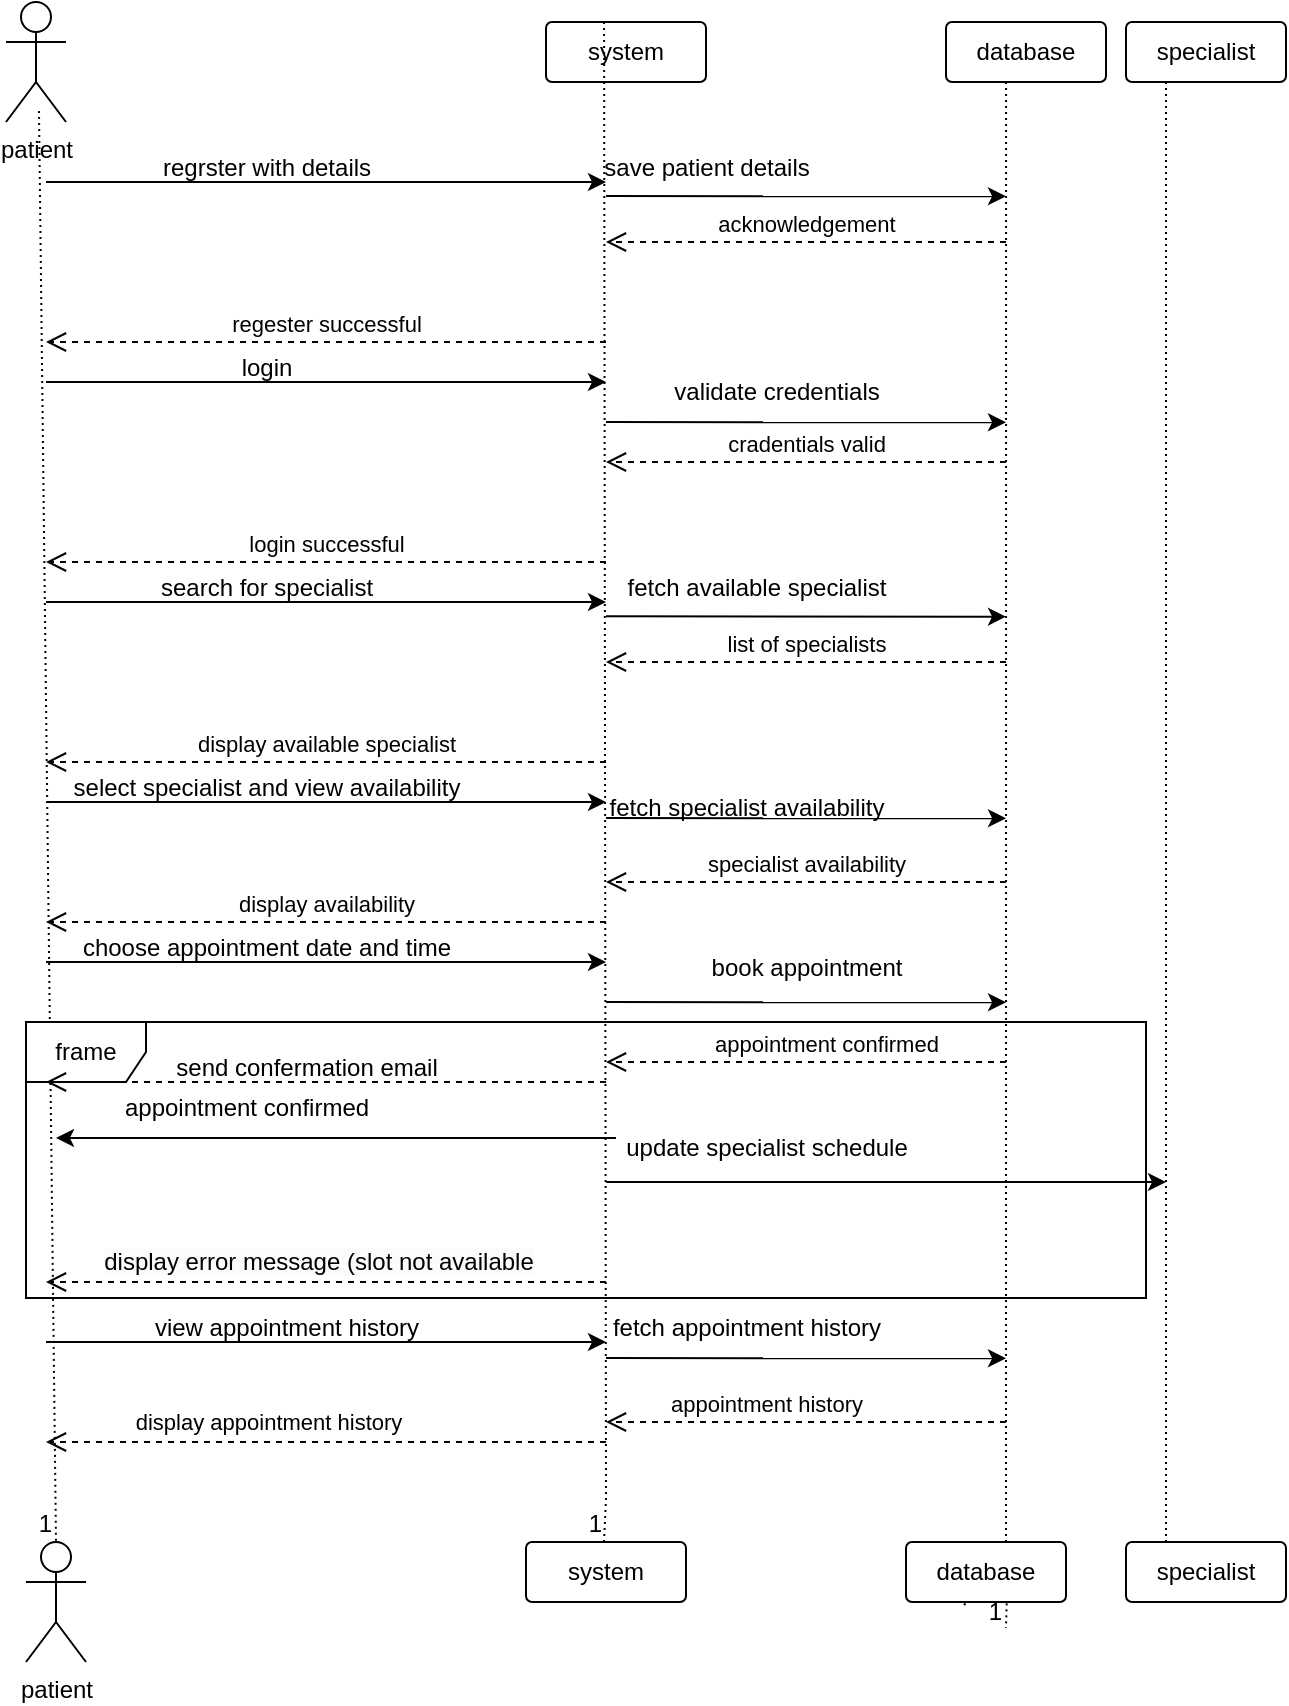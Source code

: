 <mxfile version="24.7.17">
  <diagram name="Page-1" id="Fh2hhLhWIfRsmveA8-xP">
    <mxGraphModel dx="928" dy="554" grid="1" gridSize="10" guides="1" tooltips="1" connect="1" arrows="1" fold="1" page="1" pageScale="1" pageWidth="850" pageHeight="1100" math="0" shadow="0">
      <root>
        <mxCell id="0" />
        <mxCell id="1" parent="0" />
        <mxCell id="Goc1W6ZgSP3TVSZ7KHhI-2" value="patient" style="shape=umlActor;verticalLabelPosition=bottom;verticalAlign=top;html=1;" vertex="1" parent="1">
          <mxGeometry x="60" y="70" width="30" height="60" as="geometry" />
        </mxCell>
        <mxCell id="Goc1W6ZgSP3TVSZ7KHhI-3" value="system" style="rounded=1;arcSize=10;whiteSpace=wrap;html=1;align=center;" vertex="1" parent="1">
          <mxGeometry x="330" y="80" width="80" height="30" as="geometry" />
        </mxCell>
        <mxCell id="Goc1W6ZgSP3TVSZ7KHhI-4" value="database" style="rounded=1;arcSize=10;whiteSpace=wrap;html=1;align=center;" vertex="1" parent="1">
          <mxGeometry x="530" y="80" width="80" height="30" as="geometry" />
        </mxCell>
        <mxCell id="Goc1W6ZgSP3TVSZ7KHhI-5" value="specialist" style="rounded=1;arcSize=10;whiteSpace=wrap;html=1;align=center;" vertex="1" parent="1">
          <mxGeometry x="620" y="80" width="80" height="30" as="geometry" />
        </mxCell>
        <mxCell id="Goc1W6ZgSP3TVSZ7KHhI-6" value="" style="endArrow=classic;html=1;rounded=0;" edge="1" parent="1">
          <mxGeometry width="50" height="50" relative="1" as="geometry">
            <mxPoint x="80" y="160" as="sourcePoint" />
            <mxPoint x="360" y="160" as="targetPoint" />
          </mxGeometry>
        </mxCell>
        <mxCell id="Goc1W6ZgSP3TVSZ7KHhI-7" value="patient" style="shape=umlActor;verticalLabelPosition=bottom;verticalAlign=top;html=1;" vertex="1" parent="1">
          <mxGeometry x="70" y="840" width="30" height="60" as="geometry" />
        </mxCell>
        <mxCell id="Goc1W6ZgSP3TVSZ7KHhI-8" value="" style="endArrow=none;html=1;rounded=0;dashed=1;dashPattern=1 2;entryX=0.5;entryY=0;entryDx=0;entryDy=0;entryPerimeter=0;exitX=0.55;exitY=0.908;exitDx=0;exitDy=0;exitPerimeter=0;" edge="1" parent="1" source="Goc1W6ZgSP3TVSZ7KHhI-2" target="Goc1W6ZgSP3TVSZ7KHhI-7">
          <mxGeometry relative="1" as="geometry">
            <mxPoint x="40" y="580" as="sourcePoint" />
            <mxPoint x="200" y="580" as="targetPoint" />
          </mxGeometry>
        </mxCell>
        <mxCell id="Goc1W6ZgSP3TVSZ7KHhI-9" value="1" style="resizable=0;html=1;whiteSpace=wrap;align=right;verticalAlign=bottom;" connectable="0" vertex="1" parent="Goc1W6ZgSP3TVSZ7KHhI-8">
          <mxGeometry x="1" relative="1" as="geometry" />
        </mxCell>
        <mxCell id="Goc1W6ZgSP3TVSZ7KHhI-10" value="" style="endArrow=none;html=1;rounded=0;dashed=1;dashPattern=1 2;exitX=0.363;exitY=1.05;exitDx=0;exitDy=0;exitPerimeter=0;" edge="1" parent="1">
          <mxGeometry relative="1" as="geometry">
            <mxPoint x="359.04" y="80" as="sourcePoint" />
            <mxPoint x="359" y="840" as="targetPoint" />
            <Array as="points">
              <mxPoint x="360" y="818.5" />
            </Array>
          </mxGeometry>
        </mxCell>
        <mxCell id="Goc1W6ZgSP3TVSZ7KHhI-11" value="1" style="resizable=0;html=1;whiteSpace=wrap;align=right;verticalAlign=bottom;" connectable="0" vertex="1" parent="Goc1W6ZgSP3TVSZ7KHhI-10">
          <mxGeometry x="1" relative="1" as="geometry" />
        </mxCell>
        <mxCell id="Goc1W6ZgSP3TVSZ7KHhI-12" value="system" style="rounded=1;arcSize=10;whiteSpace=wrap;html=1;align=center;" vertex="1" parent="1">
          <mxGeometry x="320" y="840" width="80" height="30" as="geometry" />
        </mxCell>
        <mxCell id="Goc1W6ZgSP3TVSZ7KHhI-13" value="regester successful" style="html=1;verticalAlign=bottom;endArrow=open;dashed=1;endSize=8;curved=0;rounded=0;" edge="1" parent="1">
          <mxGeometry relative="1" as="geometry">
            <mxPoint x="360" y="240" as="sourcePoint" />
            <mxPoint x="80" y="240" as="targetPoint" />
          </mxGeometry>
        </mxCell>
        <mxCell id="Goc1W6ZgSP3TVSZ7KHhI-14" value="" style="endArrow=classic;html=1;rounded=0;" edge="1" parent="1">
          <mxGeometry width="50" height="50" relative="1" as="geometry">
            <mxPoint x="80" y="260" as="sourcePoint" />
            <mxPoint x="360" y="260" as="targetPoint" />
          </mxGeometry>
        </mxCell>
        <mxCell id="Goc1W6ZgSP3TVSZ7KHhI-15" value="login successful" style="html=1;verticalAlign=bottom;endArrow=open;dashed=1;endSize=8;curved=0;rounded=0;" edge="1" parent="1">
          <mxGeometry relative="1" as="geometry">
            <mxPoint x="360" y="350" as="sourcePoint" />
            <mxPoint x="80" y="350" as="targetPoint" />
          </mxGeometry>
        </mxCell>
        <mxCell id="Goc1W6ZgSP3TVSZ7KHhI-16" value="" style="endArrow=classic;html=1;rounded=0;" edge="1" parent="1">
          <mxGeometry width="50" height="50" relative="1" as="geometry">
            <mxPoint x="80" y="370" as="sourcePoint" />
            <mxPoint x="360" y="370" as="targetPoint" />
          </mxGeometry>
        </mxCell>
        <mxCell id="Goc1W6ZgSP3TVSZ7KHhI-17" value="display available specialist" style="html=1;verticalAlign=bottom;endArrow=open;dashed=1;endSize=8;curved=0;rounded=0;" edge="1" parent="1">
          <mxGeometry relative="1" as="geometry">
            <mxPoint x="360" y="450" as="sourcePoint" />
            <mxPoint x="80" y="450" as="targetPoint" />
          </mxGeometry>
        </mxCell>
        <mxCell id="Goc1W6ZgSP3TVSZ7KHhI-18" value="" style="endArrow=classic;html=1;rounded=0;" edge="1" parent="1">
          <mxGeometry width="50" height="50" relative="1" as="geometry">
            <mxPoint x="80" y="470" as="sourcePoint" />
            <mxPoint x="360" y="470" as="targetPoint" />
          </mxGeometry>
        </mxCell>
        <mxCell id="Goc1W6ZgSP3TVSZ7KHhI-19" value="display availability" style="html=1;verticalAlign=bottom;endArrow=open;dashed=1;endSize=8;curved=0;rounded=0;" edge="1" parent="1">
          <mxGeometry relative="1" as="geometry">
            <mxPoint x="360" y="530" as="sourcePoint" />
            <mxPoint x="80" y="530" as="targetPoint" />
          </mxGeometry>
        </mxCell>
        <mxCell id="Goc1W6ZgSP3TVSZ7KHhI-20" value="" style="endArrow=classic;html=1;rounded=0;" edge="1" parent="1">
          <mxGeometry width="50" height="50" relative="1" as="geometry">
            <mxPoint x="80" y="550" as="sourcePoint" />
            <mxPoint x="360" y="550" as="targetPoint" />
          </mxGeometry>
        </mxCell>
        <mxCell id="Goc1W6ZgSP3TVSZ7KHhI-21" value="regrster with details" style="text;html=1;align=center;verticalAlign=middle;resizable=0;points=[];autosize=1;strokeColor=none;fillColor=none;" vertex="1" parent="1">
          <mxGeometry x="125" y="138" width="130" height="30" as="geometry" />
        </mxCell>
        <mxCell id="Goc1W6ZgSP3TVSZ7KHhI-22" value="login" style="text;html=1;align=center;verticalAlign=middle;resizable=0;points=[];autosize=1;strokeColor=none;fillColor=none;" vertex="1" parent="1">
          <mxGeometry x="165" y="238" width="50" height="30" as="geometry" />
        </mxCell>
        <mxCell id="Goc1W6ZgSP3TVSZ7KHhI-23" value="search for specialist" style="text;html=1;align=center;verticalAlign=middle;resizable=0;points=[];autosize=1;strokeColor=none;fillColor=none;" vertex="1" parent="1">
          <mxGeometry x="125" y="348" width="130" height="30" as="geometry" />
        </mxCell>
        <mxCell id="Goc1W6ZgSP3TVSZ7KHhI-24" value="select specialist and view availability" style="text;html=1;align=center;verticalAlign=middle;resizable=0;points=[];autosize=1;strokeColor=none;fillColor=none;" vertex="1" parent="1">
          <mxGeometry x="80" y="448" width="220" height="30" as="geometry" />
        </mxCell>
        <mxCell id="Goc1W6ZgSP3TVSZ7KHhI-26" value="choose appointment date and time" style="text;html=1;align=center;verticalAlign=middle;resizable=0;points=[];autosize=1;strokeColor=none;fillColor=none;" vertex="1" parent="1">
          <mxGeometry x="85" y="528" width="210" height="30" as="geometry" />
        </mxCell>
        <mxCell id="Goc1W6ZgSP3TVSZ7KHhI-27" value="frame" style="shape=umlFrame;whiteSpace=wrap;html=1;pointerEvents=0;" vertex="1" parent="1">
          <mxGeometry x="70" y="580" width="560" height="138" as="geometry" />
        </mxCell>
        <mxCell id="Goc1W6ZgSP3TVSZ7KHhI-28" value="" style="html=1;verticalAlign=bottom;endArrow=open;dashed=1;endSize=8;curved=0;rounded=0;" edge="1" parent="1">
          <mxGeometry relative="1" as="geometry">
            <mxPoint x="360" y="610" as="sourcePoint" />
            <mxPoint x="80" y="610" as="targetPoint" />
          </mxGeometry>
        </mxCell>
        <mxCell id="Goc1W6ZgSP3TVSZ7KHhI-30" value="" style="html=1;verticalAlign=bottom;endArrow=open;dashed=1;endSize=8;curved=0;rounded=0;" edge="1" parent="1">
          <mxGeometry relative="1" as="geometry">
            <mxPoint x="360" y="710" as="sourcePoint" />
            <mxPoint x="80" y="710" as="targetPoint" />
          </mxGeometry>
        </mxCell>
        <mxCell id="Goc1W6ZgSP3TVSZ7KHhI-35" value="&lt;span style=&quot;font-size: 12px; background-color: rgb(251, 251, 251);&quot;&gt;display error message (slot not available&lt;/span&gt;" style="edgeLabel;html=1;align=center;verticalAlign=middle;resizable=0;points=[];" vertex="1" connectable="0" parent="Goc1W6ZgSP3TVSZ7KHhI-30">
          <mxGeometry x="0.039" y="-5" relative="1" as="geometry">
            <mxPoint x="1" y="-5" as="offset" />
          </mxGeometry>
        </mxCell>
        <mxCell id="Goc1W6ZgSP3TVSZ7KHhI-31" value="" style="endArrow=classic;html=1;rounded=0;" edge="1" parent="1">
          <mxGeometry width="50" height="50" relative="1" as="geometry">
            <mxPoint x="80" y="740" as="sourcePoint" />
            <mxPoint x="360" y="740" as="targetPoint" />
          </mxGeometry>
        </mxCell>
        <mxCell id="Goc1W6ZgSP3TVSZ7KHhI-32" value="" style="html=1;verticalAlign=bottom;endArrow=open;dashed=1;endSize=8;curved=0;rounded=0;" edge="1" parent="1">
          <mxGeometry relative="1" as="geometry">
            <mxPoint x="360" y="790" as="sourcePoint" />
            <mxPoint x="80" y="790" as="targetPoint" />
          </mxGeometry>
        </mxCell>
        <mxCell id="Goc1W6ZgSP3TVSZ7KHhI-33" value="display appointment history" style="edgeLabel;html=1;align=center;verticalAlign=middle;resizable=0;points=[];" vertex="1" connectable="0" parent="Goc1W6ZgSP3TVSZ7KHhI-32">
          <mxGeometry x="0.152" y="-5" relative="1" as="geometry">
            <mxPoint x="-8" y="-5" as="offset" />
          </mxGeometry>
        </mxCell>
        <mxCell id="Goc1W6ZgSP3TVSZ7KHhI-34" value="view appointment history" style="text;html=1;align=center;verticalAlign=middle;resizable=0;points=[];autosize=1;strokeColor=none;fillColor=none;" vertex="1" parent="1">
          <mxGeometry x="120" y="718" width="160" height="30" as="geometry" />
        </mxCell>
        <mxCell id="Goc1W6ZgSP3TVSZ7KHhI-36" value="" style="endArrow=classic;html=1;rounded=0;" edge="1" parent="1">
          <mxGeometry width="50" height="50" relative="1" as="geometry">
            <mxPoint x="365" y="638" as="sourcePoint" />
            <mxPoint x="85" y="638" as="targetPoint" />
          </mxGeometry>
        </mxCell>
        <mxCell id="Goc1W6ZgSP3TVSZ7KHhI-37" value="appointment confirmed" style="text;html=1;align=center;verticalAlign=middle;resizable=0;points=[];autosize=1;strokeColor=none;fillColor=none;" vertex="1" parent="1">
          <mxGeometry x="105" y="608" width="150" height="30" as="geometry" />
        </mxCell>
        <mxCell id="Goc1W6ZgSP3TVSZ7KHhI-42" value="send confermation email" style="text;html=1;align=center;verticalAlign=middle;resizable=0;points=[];autosize=1;strokeColor=none;fillColor=none;" vertex="1" parent="1">
          <mxGeometry x="135" y="588" width="150" height="30" as="geometry" />
        </mxCell>
        <mxCell id="Goc1W6ZgSP3TVSZ7KHhI-43" value="" style="endArrow=none;html=1;rounded=0;dashed=1;dashPattern=1 2;entryX=0.358;entryY=-0.064;entryDx=0;entryDy=0;entryPerimeter=0;exitX=0.363;exitY=1.05;exitDx=0;exitDy=0;exitPerimeter=0;" edge="1" parent="1" source="Goc1W6ZgSP3TVSZ7KHhI-45">
          <mxGeometry relative="1" as="geometry">
            <mxPoint x="560.04" y="110" as="sourcePoint" />
            <mxPoint x="560" y="883" as="targetPoint" />
            <Array as="points">
              <mxPoint x="561" y="848.5" />
            </Array>
          </mxGeometry>
        </mxCell>
        <mxCell id="Goc1W6ZgSP3TVSZ7KHhI-44" value="1" style="resizable=0;html=1;whiteSpace=wrap;align=right;verticalAlign=bottom;" connectable="0" vertex="1" parent="Goc1W6ZgSP3TVSZ7KHhI-43">
          <mxGeometry x="1" relative="1" as="geometry" />
        </mxCell>
        <mxCell id="Goc1W6ZgSP3TVSZ7KHhI-46" value="" style="endArrow=none;html=1;rounded=0;dashed=1;dashPattern=1 2;exitX=0.363;exitY=1.05;exitDx=0;exitDy=0;exitPerimeter=0;" edge="1" parent="1">
          <mxGeometry relative="1" as="geometry">
            <mxPoint x="560.04" y="110" as="sourcePoint" />
            <mxPoint x="560" y="840" as="targetPoint" />
            <Array as="points" />
          </mxGeometry>
        </mxCell>
        <mxCell id="Goc1W6ZgSP3TVSZ7KHhI-45" value="database" style="rounded=1;arcSize=10;whiteSpace=wrap;html=1;align=center;" vertex="1" parent="1">
          <mxGeometry x="510" y="840" width="80" height="30" as="geometry" />
        </mxCell>
        <mxCell id="Goc1W6ZgSP3TVSZ7KHhI-48" value="" style="endArrow=classic;html=1;rounded=0;" edge="1" parent="1">
          <mxGeometry width="50" height="50" relative="1" as="geometry">
            <mxPoint x="360" y="167" as="sourcePoint" />
            <mxPoint x="560" y="167.17" as="targetPoint" />
          </mxGeometry>
        </mxCell>
        <mxCell id="Goc1W6ZgSP3TVSZ7KHhI-49" value="acknowledgement" style="html=1;verticalAlign=bottom;endArrow=open;dashed=1;endSize=8;curved=0;rounded=0;" edge="1" parent="1">
          <mxGeometry relative="1" as="geometry">
            <mxPoint x="560" y="190" as="sourcePoint" />
            <mxPoint x="360" y="190" as="targetPoint" />
          </mxGeometry>
        </mxCell>
        <mxCell id="Goc1W6ZgSP3TVSZ7KHhI-50" value="save patient details" style="text;html=1;align=center;verticalAlign=middle;resizable=0;points=[];autosize=1;strokeColor=none;fillColor=none;" vertex="1" parent="1">
          <mxGeometry x="345" y="138" width="130" height="30" as="geometry" />
        </mxCell>
        <mxCell id="Goc1W6ZgSP3TVSZ7KHhI-51" value="" style="endArrow=classic;html=1;rounded=0;" edge="1" parent="1">
          <mxGeometry width="50" height="50" relative="1" as="geometry">
            <mxPoint x="360" y="280" as="sourcePoint" />
            <mxPoint x="560" y="280.17" as="targetPoint" />
          </mxGeometry>
        </mxCell>
        <mxCell id="Goc1W6ZgSP3TVSZ7KHhI-52" value="cradentials valid" style="html=1;verticalAlign=bottom;endArrow=open;dashed=1;endSize=8;curved=0;rounded=0;" edge="1" parent="1">
          <mxGeometry relative="1" as="geometry">
            <mxPoint x="560" y="300" as="sourcePoint" />
            <mxPoint x="360" y="300" as="targetPoint" />
          </mxGeometry>
        </mxCell>
        <mxCell id="Goc1W6ZgSP3TVSZ7KHhI-53" value="validate credentials" style="text;html=1;align=center;verticalAlign=middle;resizable=0;points=[];autosize=1;strokeColor=none;fillColor=none;" vertex="1" parent="1">
          <mxGeometry x="380" y="250" width="130" height="30" as="geometry" />
        </mxCell>
        <mxCell id="Goc1W6ZgSP3TVSZ7KHhI-54" value="list of specialists" style="html=1;verticalAlign=bottom;endArrow=open;dashed=1;endSize=8;curved=0;rounded=0;" edge="1" parent="1">
          <mxGeometry relative="1" as="geometry">
            <mxPoint x="560" y="400" as="sourcePoint" />
            <mxPoint x="360" y="400" as="targetPoint" />
          </mxGeometry>
        </mxCell>
        <mxCell id="Goc1W6ZgSP3TVSZ7KHhI-55" value="" style="endArrow=classic;html=1;rounded=0;" edge="1" parent="1">
          <mxGeometry width="50" height="50" relative="1" as="geometry">
            <mxPoint x="360" y="377.17" as="sourcePoint" />
            <mxPoint x="560" y="377.34" as="targetPoint" />
          </mxGeometry>
        </mxCell>
        <mxCell id="Goc1W6ZgSP3TVSZ7KHhI-56" value="fetch available specialist" style="text;html=1;align=center;verticalAlign=middle;resizable=0;points=[];autosize=1;strokeColor=none;fillColor=none;" vertex="1" parent="1">
          <mxGeometry x="360" y="348" width="150" height="30" as="geometry" />
        </mxCell>
        <mxCell id="Goc1W6ZgSP3TVSZ7KHhI-58" value="" style="endArrow=classic;html=1;rounded=0;" edge="1" parent="1">
          <mxGeometry width="50" height="50" relative="1" as="geometry">
            <mxPoint x="360" y="478" as="sourcePoint" />
            <mxPoint x="560" y="478.17" as="targetPoint" />
          </mxGeometry>
        </mxCell>
        <mxCell id="Goc1W6ZgSP3TVSZ7KHhI-59" value="specialist availability" style="html=1;verticalAlign=bottom;endArrow=open;dashed=1;endSize=8;curved=0;rounded=0;" edge="1" parent="1">
          <mxGeometry relative="1" as="geometry">
            <mxPoint x="560" y="510" as="sourcePoint" />
            <mxPoint x="360" y="510" as="targetPoint" />
          </mxGeometry>
        </mxCell>
        <mxCell id="Goc1W6ZgSP3TVSZ7KHhI-60" value="fetch specialist availability" style="text;html=1;align=center;verticalAlign=middle;resizable=0;points=[];autosize=1;strokeColor=none;fillColor=none;" vertex="1" parent="1">
          <mxGeometry x="350" y="458" width="160" height="30" as="geometry" />
        </mxCell>
        <mxCell id="Goc1W6ZgSP3TVSZ7KHhI-61" value="" style="endArrow=classic;html=1;rounded=0;" edge="1" parent="1">
          <mxGeometry width="50" height="50" relative="1" as="geometry">
            <mxPoint x="360" y="570" as="sourcePoint" />
            <mxPoint x="560" y="570.17" as="targetPoint" />
          </mxGeometry>
        </mxCell>
        <mxCell id="Goc1W6ZgSP3TVSZ7KHhI-62" value="book appointment" style="text;html=1;align=center;verticalAlign=middle;resizable=0;points=[];autosize=1;strokeColor=none;fillColor=none;" vertex="1" parent="1">
          <mxGeometry x="400" y="538" width="120" height="30" as="geometry" />
        </mxCell>
        <mxCell id="Goc1W6ZgSP3TVSZ7KHhI-64" value="appointment confirmed" style="html=1;verticalAlign=bottom;endArrow=open;dashed=1;endSize=8;curved=0;rounded=0;" edge="1" parent="1">
          <mxGeometry x="-0.1" relative="1" as="geometry">
            <mxPoint x="560" y="600" as="sourcePoint" />
            <mxPoint x="360" y="600" as="targetPoint" />
            <mxPoint as="offset" />
          </mxGeometry>
        </mxCell>
        <mxCell id="Goc1W6ZgSP3TVSZ7KHhI-66" value="" style="endArrow=classic;html=1;rounded=0;" edge="1" parent="1">
          <mxGeometry width="50" height="50" relative="1" as="geometry">
            <mxPoint x="360" y="660" as="sourcePoint" />
            <mxPoint x="640" y="660" as="targetPoint" />
          </mxGeometry>
        </mxCell>
        <mxCell id="Goc1W6ZgSP3TVSZ7KHhI-68" value="update specialist schedule" style="text;html=1;align=center;verticalAlign=middle;resizable=0;points=[];autosize=1;strokeColor=none;fillColor=none;" vertex="1" parent="1">
          <mxGeometry x="360" y="628" width="160" height="30" as="geometry" />
        </mxCell>
        <mxCell id="Goc1W6ZgSP3TVSZ7KHhI-69" value="" style="endArrow=classic;html=1;rounded=0;" edge="1" parent="1">
          <mxGeometry width="50" height="50" relative="1" as="geometry">
            <mxPoint x="360" y="748" as="sourcePoint" />
            <mxPoint x="560" y="748.17" as="targetPoint" />
          </mxGeometry>
        </mxCell>
        <mxCell id="Goc1W6ZgSP3TVSZ7KHhI-70" value="appointment history" style="html=1;verticalAlign=bottom;endArrow=open;dashed=1;endSize=8;curved=0;rounded=0;" edge="1" parent="1">
          <mxGeometry x="0.2" relative="1" as="geometry">
            <mxPoint x="560" y="780" as="sourcePoint" />
            <mxPoint x="360" y="780" as="targetPoint" />
            <mxPoint as="offset" />
          </mxGeometry>
        </mxCell>
        <mxCell id="Goc1W6ZgSP3TVSZ7KHhI-71" value="fetch appointment history" style="text;html=1;align=center;verticalAlign=middle;resizable=0;points=[];autosize=1;strokeColor=none;fillColor=none;" vertex="1" parent="1">
          <mxGeometry x="350" y="718" width="160" height="30" as="geometry" />
        </mxCell>
        <mxCell id="Goc1W6ZgSP3TVSZ7KHhI-72" value="" style="endArrow=none;html=1;rounded=0;dashed=1;dashPattern=1 2;exitX=0.25;exitY=1;exitDx=0;exitDy=0;" edge="1" parent="1" source="Goc1W6ZgSP3TVSZ7KHhI-5">
          <mxGeometry relative="1" as="geometry">
            <mxPoint x="640.04" y="125" as="sourcePoint" />
            <mxPoint x="640" y="840" as="targetPoint" />
            <Array as="points" />
          </mxGeometry>
        </mxCell>
        <mxCell id="Goc1W6ZgSP3TVSZ7KHhI-73" value="specialist" style="rounded=1;arcSize=10;whiteSpace=wrap;html=1;align=center;" vertex="1" parent="1">
          <mxGeometry x="620" y="840" width="80" height="30" as="geometry" />
        </mxCell>
      </root>
    </mxGraphModel>
  </diagram>
</mxfile>
